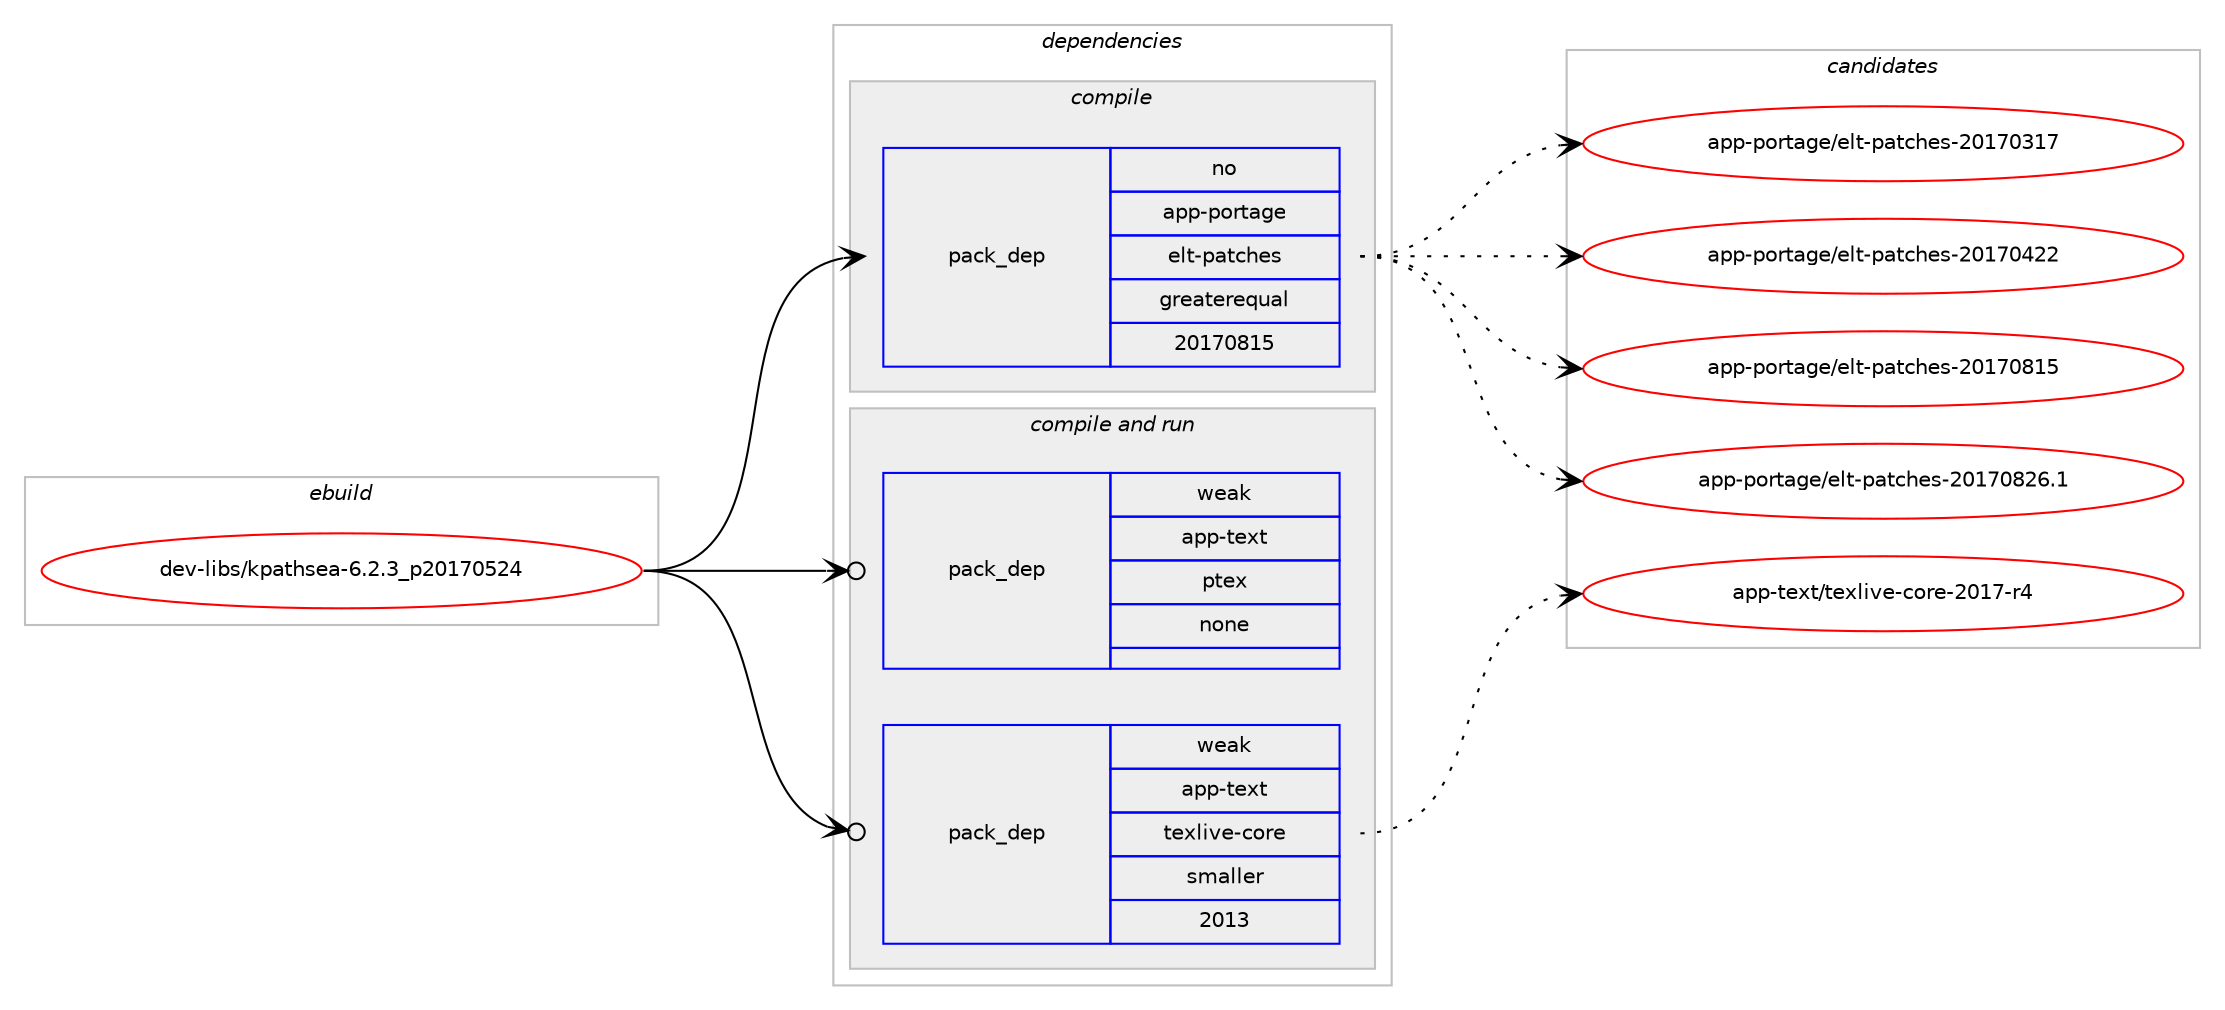 digraph prolog {

# *************
# Graph options
# *************

newrank=true;
concentrate=true;
compound=true;
graph [rankdir=LR,fontname=Helvetica,fontsize=10,ranksep=1.5];#, ranksep=2.5, nodesep=0.2];
edge  [arrowhead=vee];
node  [fontname=Helvetica,fontsize=10];

# **********
# The ebuild
# **********

subgraph cluster_leftcol {
color=gray;
rank=same;
label=<<i>ebuild</i>>;
id [label="dev-libs/kpathsea-6.2.3_p20170524", color=red, width=4, href="../dev-libs/kpathsea-6.2.3_p20170524.svg"];
}

# ****************
# The dependencies
# ****************

subgraph cluster_midcol {
color=gray;
label=<<i>dependencies</i>>;
subgraph cluster_compile {
fillcolor="#eeeeee";
style=filled;
label=<<i>compile</i>>;
subgraph pack978157 {
dependency1366694 [label=<<TABLE BORDER="0" CELLBORDER="1" CELLSPACING="0" CELLPADDING="4" WIDTH="220"><TR><TD ROWSPAN="6" CELLPADDING="30">pack_dep</TD></TR><TR><TD WIDTH="110">no</TD></TR><TR><TD>app-portage</TD></TR><TR><TD>elt-patches</TD></TR><TR><TD>greaterequal</TD></TR><TR><TD>20170815</TD></TR></TABLE>>, shape=none, color=blue];
}
id:e -> dependency1366694:w [weight=20,style="solid",arrowhead="vee"];
}
subgraph cluster_compileandrun {
fillcolor="#eeeeee";
style=filled;
label=<<i>compile and run</i>>;
subgraph pack978158 {
dependency1366695 [label=<<TABLE BORDER="0" CELLBORDER="1" CELLSPACING="0" CELLPADDING="4" WIDTH="220"><TR><TD ROWSPAN="6" CELLPADDING="30">pack_dep</TD></TR><TR><TD WIDTH="110">weak</TD></TR><TR><TD>app-text</TD></TR><TR><TD>ptex</TD></TR><TR><TD>none</TD></TR><TR><TD></TD></TR></TABLE>>, shape=none, color=blue];
}
id:e -> dependency1366695:w [weight=20,style="solid",arrowhead="odotvee"];
subgraph pack978159 {
dependency1366696 [label=<<TABLE BORDER="0" CELLBORDER="1" CELLSPACING="0" CELLPADDING="4" WIDTH="220"><TR><TD ROWSPAN="6" CELLPADDING="30">pack_dep</TD></TR><TR><TD WIDTH="110">weak</TD></TR><TR><TD>app-text</TD></TR><TR><TD>texlive-core</TD></TR><TR><TD>smaller</TD></TR><TR><TD>2013</TD></TR></TABLE>>, shape=none, color=blue];
}
id:e -> dependency1366696:w [weight=20,style="solid",arrowhead="odotvee"];
}
subgraph cluster_run {
fillcolor="#eeeeee";
style=filled;
label=<<i>run</i>>;
}
}

# **************
# The candidates
# **************

subgraph cluster_choices {
rank=same;
color=gray;
label=<<i>candidates</i>>;

subgraph choice978157 {
color=black;
nodesep=1;
choice97112112451121111141169710310147101108116451129711699104101115455048495548514955 [label="app-portage/elt-patches-20170317", color=red, width=4,href="../app-portage/elt-patches-20170317.svg"];
choice97112112451121111141169710310147101108116451129711699104101115455048495548525050 [label="app-portage/elt-patches-20170422", color=red, width=4,href="../app-portage/elt-patches-20170422.svg"];
choice97112112451121111141169710310147101108116451129711699104101115455048495548564953 [label="app-portage/elt-patches-20170815", color=red, width=4,href="../app-portage/elt-patches-20170815.svg"];
choice971121124511211111411697103101471011081164511297116991041011154550484955485650544649 [label="app-portage/elt-patches-20170826.1", color=red, width=4,href="../app-portage/elt-patches-20170826.1.svg"];
dependency1366694:e -> choice97112112451121111141169710310147101108116451129711699104101115455048495548514955:w [style=dotted,weight="100"];
dependency1366694:e -> choice97112112451121111141169710310147101108116451129711699104101115455048495548525050:w [style=dotted,weight="100"];
dependency1366694:e -> choice97112112451121111141169710310147101108116451129711699104101115455048495548564953:w [style=dotted,weight="100"];
dependency1366694:e -> choice971121124511211111411697103101471011081164511297116991041011154550484955485650544649:w [style=dotted,weight="100"];
}
subgraph choice978158 {
color=black;
nodesep=1;
}
subgraph choice978159 {
color=black;
nodesep=1;
choice971121124511610112011647116101120108105118101459911111410145504849554511452 [label="app-text/texlive-core-2017-r4", color=red, width=4,href="../app-text/texlive-core-2017-r4.svg"];
dependency1366696:e -> choice971121124511610112011647116101120108105118101459911111410145504849554511452:w [style=dotted,weight="100"];
}
}

}
